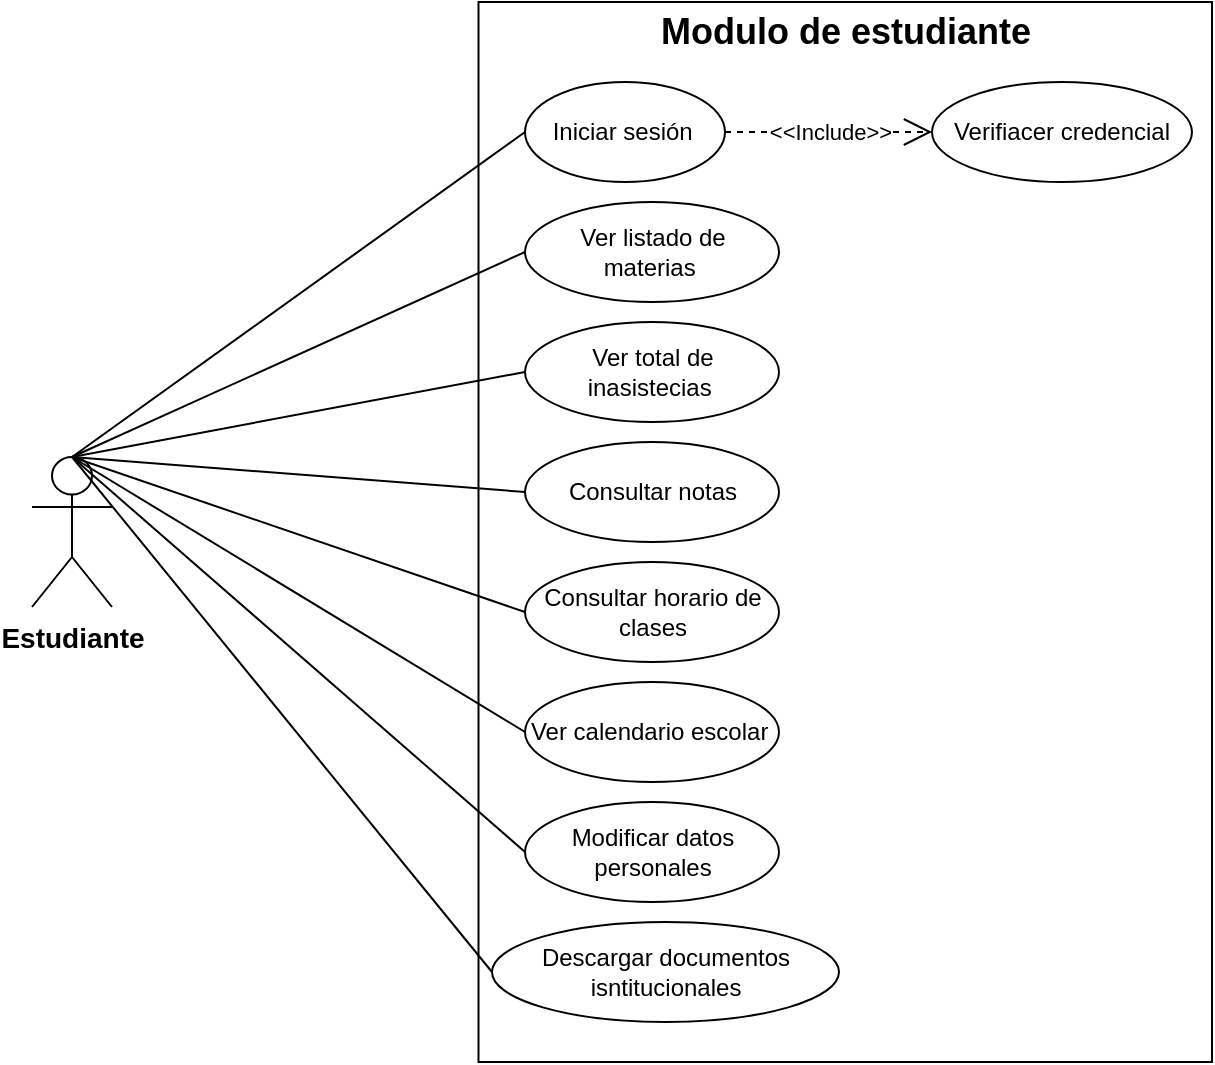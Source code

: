 <mxfile version="15.4.0" type="device"><diagram id="1HL6GuHhTsMuYkxG4oUx" name="Página-1"><mxGraphModel dx="1108" dy="550" grid="1" gridSize="10" guides="1" tooltips="1" connect="1" arrows="1" fold="1" page="1" pageScale="1" pageWidth="827" pageHeight="1169" math="0" shadow="0"><root><mxCell id="0"/><mxCell id="1" parent="0"/><mxCell id="cMCOeZBugqDsPVozNYZs-1" value="" style="rounded=0;whiteSpace=wrap;html=1;" vertex="1" parent="1"><mxGeometry x="323.25" y="40" width="366.75" height="530" as="geometry"/></mxCell><mxCell id="cMCOeZBugqDsPVozNYZs-2" value="&lt;font style=&quot;font-size: 18px&quot;&gt;&lt;b&gt;Modulo de estudiante&lt;/b&gt;&lt;/font&gt;" style="text;html=1;strokeColor=none;fillColor=none;align=center;verticalAlign=middle;whiteSpace=wrap;rounded=0;" vertex="1" parent="1"><mxGeometry x="391.63" y="40" width="230" height="30" as="geometry"/></mxCell><mxCell id="cMCOeZBugqDsPVozNYZs-3" value="Iniciar sesión&amp;nbsp;" style="ellipse;whiteSpace=wrap;html=1;" vertex="1" parent="1"><mxGeometry x="346.5" y="80" width="100" height="50" as="geometry"/></mxCell><mxCell id="cMCOeZBugqDsPVozNYZs-4" value="Verifiacer credencial" style="ellipse;whiteSpace=wrap;html=1;" vertex="1" parent="1"><mxGeometry x="550" y="80" width="130" height="50" as="geometry"/></mxCell><mxCell id="cMCOeZBugqDsPVozNYZs-5" value="&amp;lt;&amp;lt;Include&amp;gt;&amp;gt;" style="endArrow=open;endSize=12;dashed=1;html=1;rounded=0;edgeStyle=orthogonalEdgeStyle;exitX=1;exitY=0.5;exitDx=0;exitDy=0;entryX=0;entryY=0.5;entryDx=0;entryDy=0;" edge="1" parent="1" source="cMCOeZBugqDsPVozNYZs-3" target="cMCOeZBugqDsPVozNYZs-4"><mxGeometry width="160" relative="1" as="geometry"><mxPoint x="460" y="160" as="sourcePoint"/><mxPoint x="620" y="160" as="targetPoint"/></mxGeometry></mxCell><mxCell id="cMCOeZBugqDsPVozNYZs-6" value="Ver listado de materias&amp;nbsp;" style="ellipse;whiteSpace=wrap;html=1;" vertex="1" parent="1"><mxGeometry x="346.5" y="140" width="127" height="50" as="geometry"/></mxCell><mxCell id="cMCOeZBugqDsPVozNYZs-7" value="Ver total de inasistecias&amp;nbsp;" style="ellipse;whiteSpace=wrap;html=1;" vertex="1" parent="1"><mxGeometry x="346.5" y="200" width="127" height="50" as="geometry"/></mxCell><mxCell id="cMCOeZBugqDsPVozNYZs-8" value="Consultar notas" style="ellipse;whiteSpace=wrap;html=1;" vertex="1" parent="1"><mxGeometry x="346.5" y="260" width="127" height="50" as="geometry"/></mxCell><mxCell id="cMCOeZBugqDsPVozNYZs-9" value="Consultar horario de clases" style="ellipse;whiteSpace=wrap;html=1;" vertex="1" parent="1"><mxGeometry x="346.5" y="320" width="127" height="50" as="geometry"/></mxCell><mxCell id="cMCOeZBugqDsPVozNYZs-10" value="Ver calendario escolar&amp;nbsp;" style="ellipse;whiteSpace=wrap;html=1;" vertex="1" parent="1"><mxGeometry x="346.5" y="380" width="127" height="50" as="geometry"/></mxCell><mxCell id="cMCOeZBugqDsPVozNYZs-11" value="Modificar datos personales" style="ellipse;whiteSpace=wrap;html=1;" vertex="1" parent="1"><mxGeometry x="346.5" y="440" width="127" height="50" as="geometry"/></mxCell><mxCell id="cMCOeZBugqDsPVozNYZs-12" value="Descargar documentos isntitucionales" style="ellipse;whiteSpace=wrap;html=1;" vertex="1" parent="1"><mxGeometry x="330" y="500" width="173.5" height="50" as="geometry"/></mxCell><mxCell id="cMCOeZBugqDsPVozNYZs-14" value="&lt;font style=&quot;font-size: 14px&quot;&gt;&lt;b&gt;Estudiante&lt;/b&gt;&lt;/font&gt;" style="shape=umlActor;verticalLabelPosition=bottom;verticalAlign=top;html=1;" vertex="1" parent="1"><mxGeometry x="100" y="267.5" width="40" height="75" as="geometry"/></mxCell><mxCell id="cMCOeZBugqDsPVozNYZs-15" value="" style="endArrow=none;html=1;rounded=0;exitX=0.5;exitY=0;exitDx=0;exitDy=0;exitPerimeter=0;entryX=0;entryY=0.5;entryDx=0;entryDy=0;" edge="1" parent="1" source="cMCOeZBugqDsPVozNYZs-14" target="cMCOeZBugqDsPVozNYZs-3"><mxGeometry width="50" height="50" relative="1" as="geometry"><mxPoint x="140" y="250" as="sourcePoint"/><mxPoint x="190" y="200" as="targetPoint"/></mxGeometry></mxCell><mxCell id="cMCOeZBugqDsPVozNYZs-16" value="" style="endArrow=none;html=1;rounded=0;exitX=0.5;exitY=0;exitDx=0;exitDy=0;exitPerimeter=0;entryX=0;entryY=0.5;entryDx=0;entryDy=0;" edge="1" parent="1" source="cMCOeZBugqDsPVozNYZs-14" target="cMCOeZBugqDsPVozNYZs-6"><mxGeometry width="50" height="50" relative="1" as="geometry"><mxPoint x="160" y="290" as="sourcePoint"/><mxPoint x="210" y="240" as="targetPoint"/></mxGeometry></mxCell><mxCell id="cMCOeZBugqDsPVozNYZs-17" value="" style="endArrow=none;html=1;rounded=0;exitX=0.5;exitY=0;exitDx=0;exitDy=0;exitPerimeter=0;entryX=0;entryY=0.5;entryDx=0;entryDy=0;" edge="1" parent="1" source="cMCOeZBugqDsPVozNYZs-14" target="cMCOeZBugqDsPVozNYZs-7"><mxGeometry width="50" height="50" relative="1" as="geometry"><mxPoint x="200" y="310" as="sourcePoint"/><mxPoint x="250" y="260" as="targetPoint"/></mxGeometry></mxCell><mxCell id="cMCOeZBugqDsPVozNYZs-18" value="" style="endArrow=none;html=1;rounded=0;exitX=0.5;exitY=0;exitDx=0;exitDy=0;exitPerimeter=0;entryX=0;entryY=0.5;entryDx=0;entryDy=0;" edge="1" parent="1" source="cMCOeZBugqDsPVozNYZs-14" target="cMCOeZBugqDsPVozNYZs-8"><mxGeometry width="50" height="50" relative="1" as="geometry"><mxPoint x="200" y="310" as="sourcePoint"/><mxPoint x="250" y="260" as="targetPoint"/></mxGeometry></mxCell><mxCell id="cMCOeZBugqDsPVozNYZs-19" value="" style="endArrow=none;html=1;rounded=0;exitX=0.5;exitY=0;exitDx=0;exitDy=0;exitPerimeter=0;entryX=0;entryY=0.5;entryDx=0;entryDy=0;" edge="1" parent="1" source="cMCOeZBugqDsPVozNYZs-14" target="cMCOeZBugqDsPVozNYZs-9"><mxGeometry width="50" height="50" relative="1" as="geometry"><mxPoint x="190" y="350" as="sourcePoint"/><mxPoint x="240" y="300" as="targetPoint"/></mxGeometry></mxCell><mxCell id="cMCOeZBugqDsPVozNYZs-20" value="" style="endArrow=none;html=1;rounded=0;exitX=0.5;exitY=0;exitDx=0;exitDy=0;exitPerimeter=0;entryX=0;entryY=0.5;entryDx=0;entryDy=0;" edge="1" parent="1" source="cMCOeZBugqDsPVozNYZs-14" target="cMCOeZBugqDsPVozNYZs-10"><mxGeometry width="50" height="50" relative="1" as="geometry"><mxPoint x="200" y="350" as="sourcePoint"/><mxPoint x="250" y="300" as="targetPoint"/></mxGeometry></mxCell><mxCell id="cMCOeZBugqDsPVozNYZs-21" value="" style="endArrow=none;html=1;rounded=0;exitX=0.5;exitY=0;exitDx=0;exitDy=0;exitPerimeter=0;entryX=0;entryY=0.5;entryDx=0;entryDy=0;" edge="1" parent="1" source="cMCOeZBugqDsPVozNYZs-14" target="cMCOeZBugqDsPVozNYZs-11"><mxGeometry width="50" height="50" relative="1" as="geometry"><mxPoint x="210" y="410" as="sourcePoint"/><mxPoint x="260" y="360" as="targetPoint"/></mxGeometry></mxCell><mxCell id="cMCOeZBugqDsPVozNYZs-22" value="" style="endArrow=none;html=1;rounded=0;exitX=0.5;exitY=0;exitDx=0;exitDy=0;exitPerimeter=0;entryX=0;entryY=0.5;entryDx=0;entryDy=0;" edge="1" parent="1" source="cMCOeZBugqDsPVozNYZs-14" target="cMCOeZBugqDsPVozNYZs-12"><mxGeometry width="50" height="50" relative="1" as="geometry"><mxPoint x="210" y="450" as="sourcePoint"/><mxPoint x="260" y="400" as="targetPoint"/></mxGeometry></mxCell></root></mxGraphModel></diagram></mxfile>
